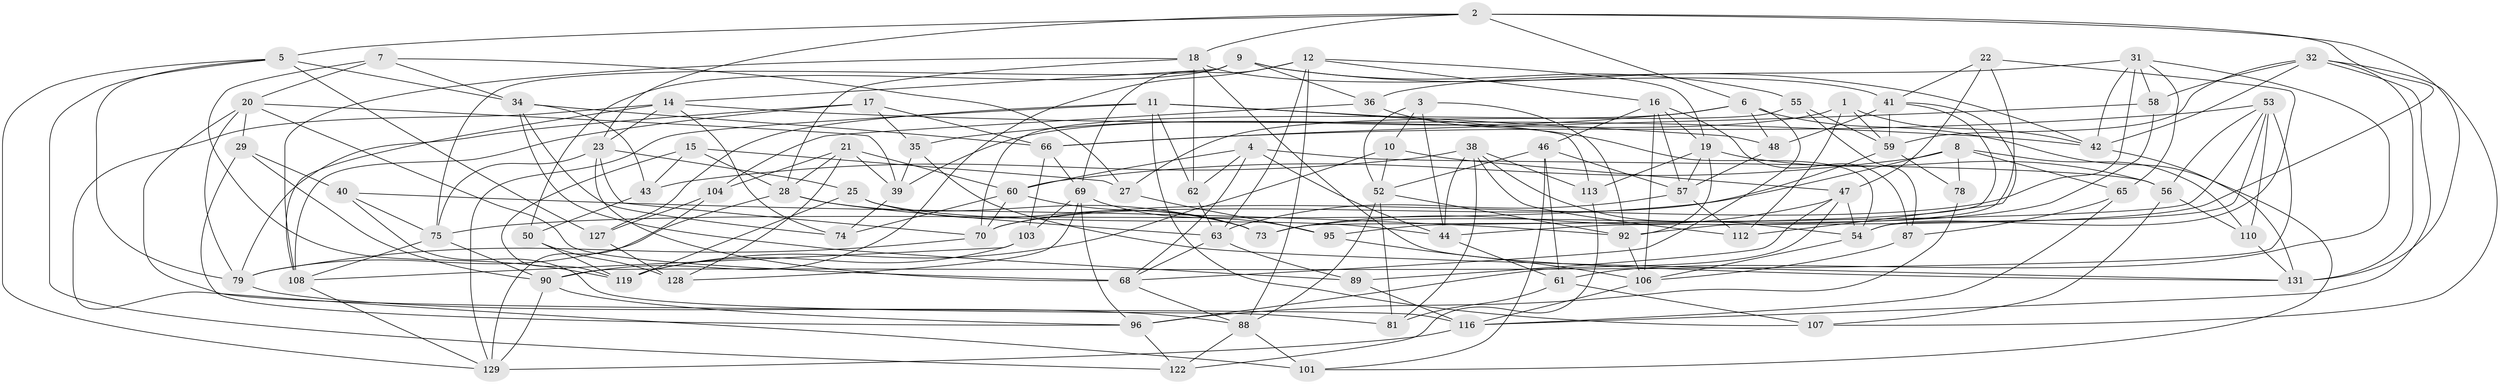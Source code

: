 // original degree distribution, {4: 1.0}
// Generated by graph-tools (version 1.1) at 2025/11/02/27/25 16:11:44]
// undirected, 88 vertices, 224 edges
graph export_dot {
graph [start="1"]
  node [color=gray90,style=filled];
  1;
  2 [super="+13"];
  3;
  4 [super="+72"];
  5 [super="+93"];
  6 [super="+26"];
  7;
  8 [super="+130"];
  9 [super="+30"];
  10;
  11 [super="+85"];
  12 [super="+114"];
  14 [super="+64"];
  15;
  16 [super="+49"];
  17;
  18 [super="+24"];
  19 [super="+37"];
  20 [super="+33"];
  21 [super="+137"];
  22;
  23 [super="+71"];
  25;
  27;
  28 [super="+98"];
  29;
  31 [super="+94"];
  32 [super="+83"];
  34 [super="+111"];
  35;
  36;
  38 [super="+124"];
  39 [super="+115"];
  40;
  41 [super="+51"];
  42 [super="+45"];
  43;
  44 [super="+67"];
  46 [super="+134"];
  47 [super="+86"];
  48;
  50;
  52 [super="+99"];
  53 [super="+105"];
  54 [super="+132"];
  55;
  56 [super="+109"];
  57 [super="+91"];
  58;
  59 [super="+100"];
  60 [super="+82"];
  61 [super="+136"];
  62;
  63 [super="+121"];
  65;
  66 [super="+120"];
  68 [super="+84"];
  69 [super="+77"];
  70 [super="+80"];
  73 [super="+117"];
  74;
  75 [super="+76"];
  78;
  79 [super="+125"];
  81;
  87;
  88 [super="+97"];
  89;
  90 [super="+118"];
  92 [super="+102"];
  95;
  96 [super="+126"];
  101;
  103;
  104;
  106 [super="+135"];
  107;
  108 [super="+140"];
  110;
  112;
  113;
  116 [super="+123"];
  119 [super="+139"];
  122;
  127;
  128;
  129 [super="+133"];
  131 [super="+138"];
  1 -- 112;
  1 -- 42;
  1 -- 39;
  1 -- 59;
  2 -- 23;
  2 -- 6;
  2 -- 18;
  2 -- 131;
  2 -- 44;
  2 -- 5;
  3 -- 44;
  3 -- 10;
  3 -- 52;
  3 -- 92;
  4 -- 56 [weight=2];
  4 -- 62;
  4 -- 60;
  4 -- 44;
  4 -- 68;
  5 -- 129;
  5 -- 34;
  5 -- 122;
  5 -- 127;
  5 -- 79;
  6 -- 35;
  6 -- 27;
  6 -- 48;
  6 -- 101;
  6 -- 68;
  7 -- 27;
  7 -- 20;
  7 -- 119;
  7 -- 34;
  8 -- 78 [weight=2];
  8 -- 65;
  8 -- 75;
  8 -- 60;
  8 -- 110;
  9 -- 55;
  9 -- 14;
  9 -- 50;
  9 -- 75;
  9 -- 36;
  9 -- 42;
  10 -- 47;
  10 -- 119;
  10 -- 52;
  11 -- 62;
  11 -- 107;
  11 -- 127;
  11 -- 48;
  11 -- 113;
  11 -- 129;
  12 -- 19;
  12 -- 69;
  12 -- 88;
  12 -- 63;
  12 -- 90;
  12 -- 16;
  14 -- 42;
  14 -- 101;
  14 -- 74;
  14 -- 23;
  14 -- 108;
  15 -- 27;
  15 -- 119;
  15 -- 43;
  15 -- 28;
  16 -- 106;
  16 -- 87;
  16 -- 57;
  16 -- 19;
  16 -- 46;
  17 -- 108;
  17 -- 35;
  17 -- 79;
  17 -- 66;
  18 -- 62;
  18 -- 28;
  18 -- 131;
  18 -- 108;
  18 -- 41;
  19 -- 56;
  19 -- 113;
  19 -- 57;
  19 -- 92;
  20 -- 29;
  20 -- 39;
  20 -- 68;
  20 -- 116;
  20 -- 79;
  21 -- 60;
  21 -- 128;
  21 -- 39 [weight=2];
  21 -- 104;
  21 -- 28;
  22 -- 92;
  22 -- 41;
  22 -- 47;
  22 -- 54;
  23 -- 70;
  23 -- 25;
  23 -- 75;
  23 -- 68;
  25 -- 44;
  25 -- 73;
  25 -- 119;
  27 -- 95;
  28 -- 63;
  28 -- 73;
  28 -- 79;
  29 -- 96;
  29 -- 90;
  29 -- 40;
  31 -- 65;
  31 -- 70;
  31 -- 58;
  31 -- 36;
  31 -- 61;
  31 -- 42;
  32 -- 58;
  32 -- 116;
  32 -- 107;
  32 -- 59;
  32 -- 131;
  32 -- 42;
  34 -- 74;
  34 -- 89;
  34 -- 43;
  34 -- 66;
  35 -- 131;
  35 -- 39;
  36 -- 54;
  36 -- 104;
  38 -- 54;
  38 -- 81;
  38 -- 43;
  38 -- 112;
  38 -- 113;
  38 -- 44;
  39 -- 74;
  40 -- 92;
  40 -- 81;
  40 -- 75;
  41 -- 59;
  41 -- 48;
  41 -- 112;
  41 -- 73;
  42 -- 131;
  43 -- 50;
  44 -- 61;
  46 -- 101;
  46 -- 61 [weight=2];
  46 -- 52;
  46 -- 57;
  47 -- 89;
  47 -- 73;
  47 -- 96;
  47 -- 54;
  48 -- 57;
  50 -- 119;
  50 -- 128;
  52 -- 92;
  52 -- 81;
  52 -- 88;
  53 -- 110;
  53 -- 95;
  53 -- 66;
  53 -- 90;
  53 -- 54;
  53 -- 56;
  54 -- 106;
  55 -- 87;
  55 -- 70;
  55 -- 59;
  56 -- 110;
  56 -- 107;
  57 -- 63;
  57 -- 112;
  58 -- 66;
  58 -- 73;
  59 -- 78;
  59 -- 70;
  60 -- 74;
  60 -- 70;
  60 -- 73;
  61 -- 107;
  61 -- 81;
  62 -- 63;
  63 -- 89;
  63 -- 68;
  65 -- 87;
  65 -- 116;
  66 -- 103;
  66 -- 69;
  68 -- 88;
  69 -- 103;
  69 -- 128;
  69 -- 95;
  69 -- 96;
  70 -- 79;
  75 -- 90;
  75 -- 108;
  78 -- 96;
  79 -- 88;
  87 -- 106;
  88 -- 122;
  88 -- 101;
  89 -- 116;
  90 -- 129;
  90 -- 96;
  92 -- 106;
  95 -- 106;
  96 -- 122;
  103 -- 119;
  103 -- 108;
  104 -- 127;
  104 -- 129;
  106 -- 116;
  108 -- 129;
  110 -- 131;
  113 -- 122;
  116 -- 129;
  127 -- 128;
}
